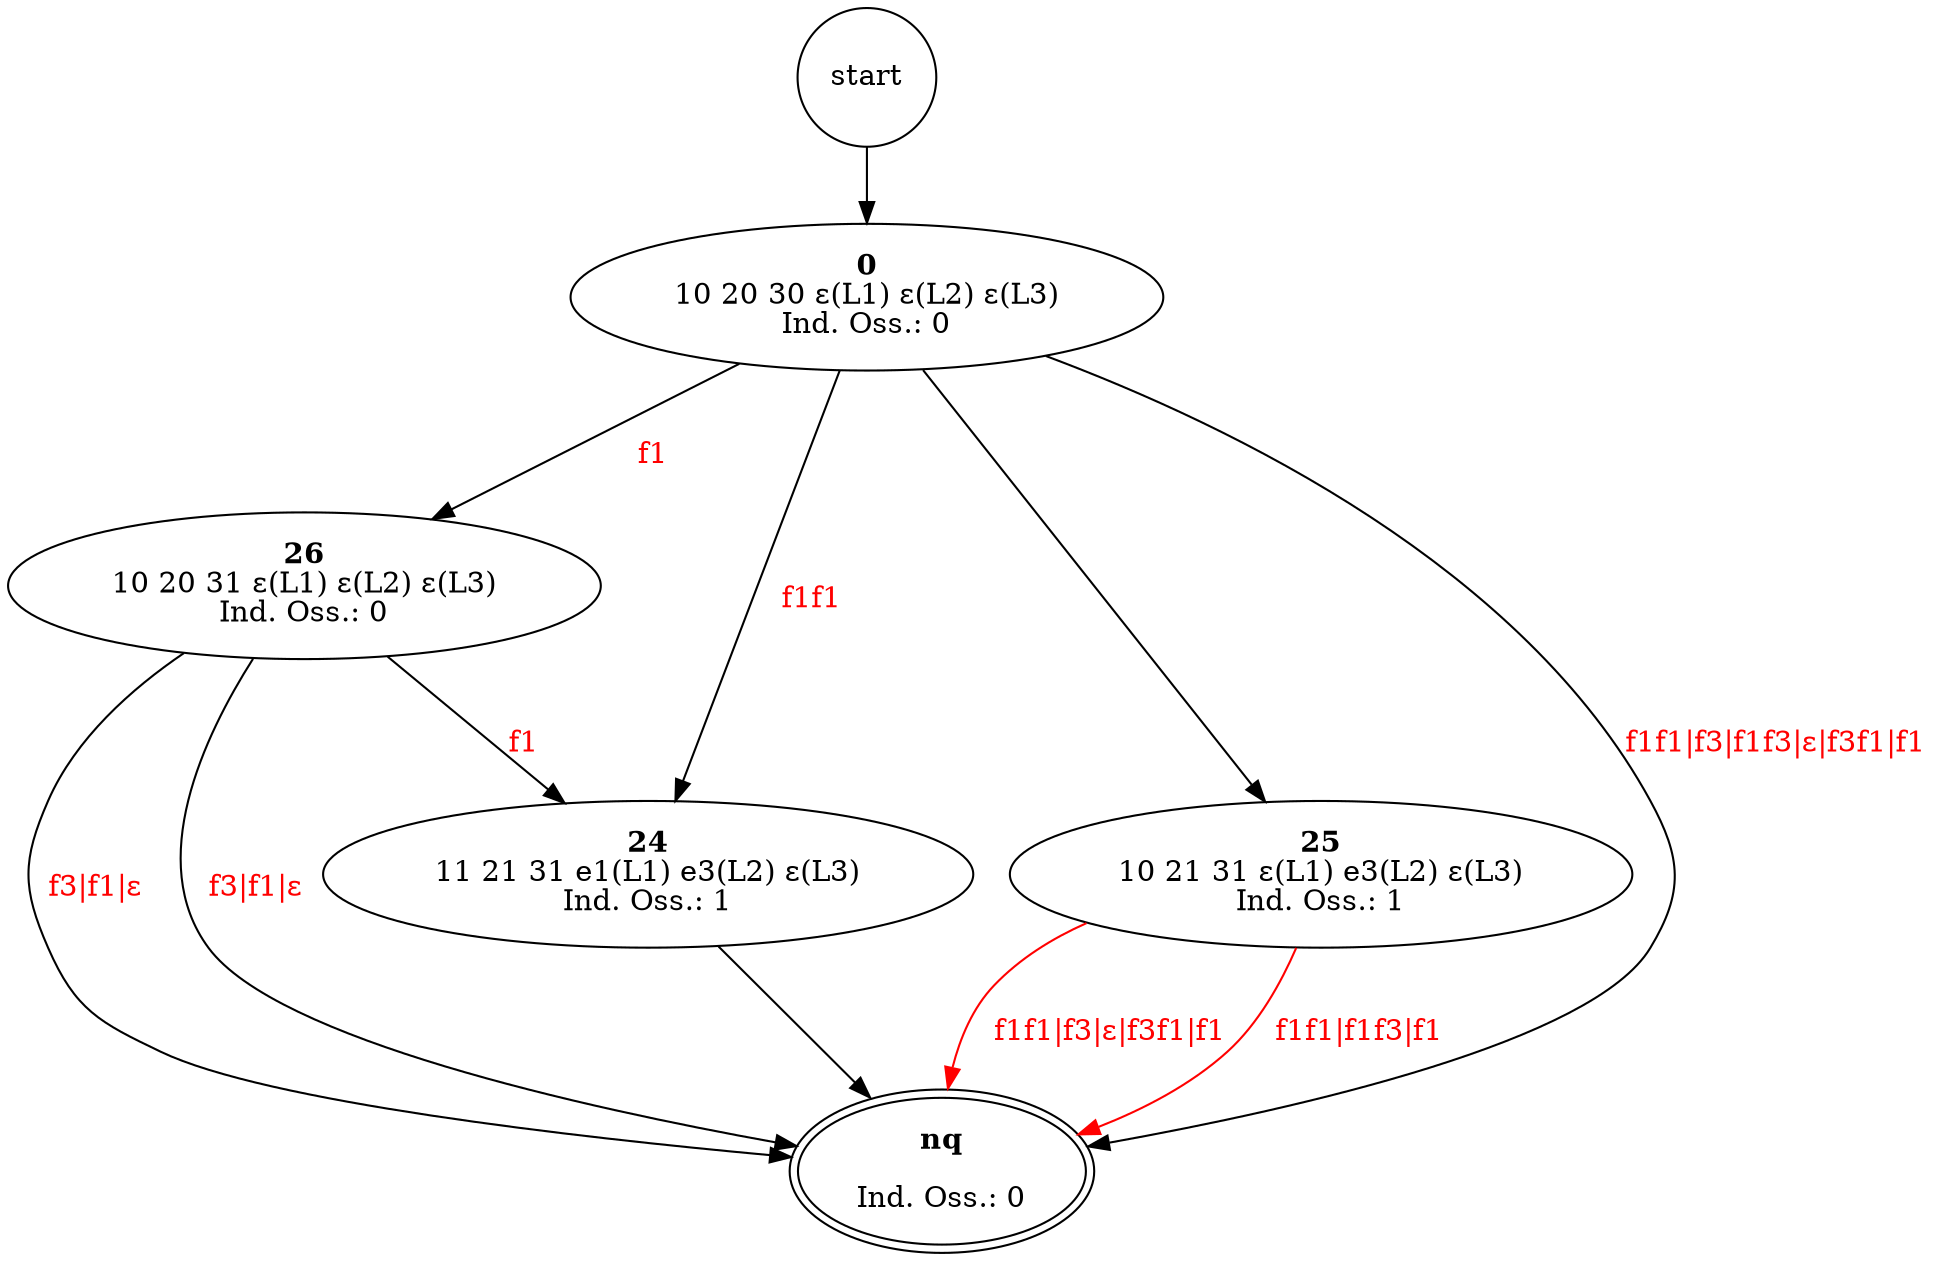 digraph SpazioComportamentale {
    // ARCHI
    start	->	n0
	n0	->	n26 [label=<<br/><font color="red">f1</font>>]
	n0	->	n25 [label=<>]
	n0	->	n24 [label=<<br/><font color="red">f1f1</font>>]
	n0	->	nnq [label=<<br/><font color="red">f1f1|f3|f1f3|ε|f3f1|f1</font>>]
	n24	->	nnq [label=<>]
	n25	->	nnq [label=<<br/><font color="red">f1f1|f3|ε|f3f1|f1</font>> color=red]
	n25	->	nnq [label=<<br/><font color="red">f1f1|f1f3|f1</font>> color=red]
	n26	->	nnq [label=<<br/><font color="red">f3|f1|ε</font>>]
	n26	->	n24 [label=<<br/><font color="red">f1</font>>]
	n26	->	nnq [label=<<br/><font color="red">f3|f1|ε</font>>]

    // NODI
    start[shape="circle"]
	n0 [label=<<b>0</b><br/>10 20 30 ε(L1) ε(L2) ε(L3)<br/>Ind. Oss.: 0>]
	n24 [label=<<b>24</b><br/>11 21 31 e1(L1) e3(L2) ε(L3)<br/>Ind. Oss.: 1>]
	n25 [label=<<b>25</b><br/>10 21 31 ε(L1) e3(L2) ε(L3)<br/>Ind. Oss.: 1>]
	n26 [label=<<b>26</b><br/>10 20 31 ε(L1) ε(L2) ε(L3)<br/>Ind. Oss.: 0>]
	nnq [label=<<b>nq</b><br/> <br/>Ind. Oss.: 0> peripheries=2]
}
